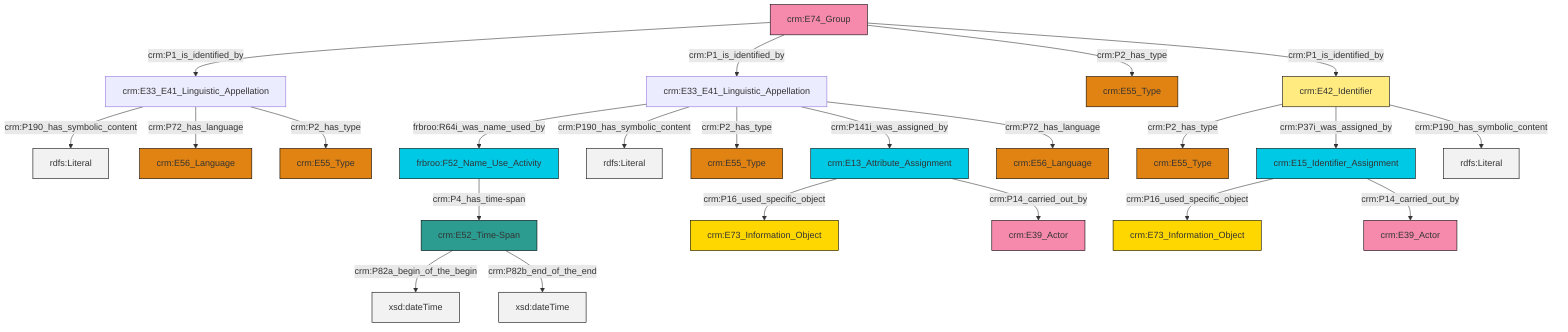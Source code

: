 graph TD
classDef Literal fill:#f2f2f2,stroke:#000000;
classDef CRM_Entity fill:#FFFFFF,stroke:#000000;
classDef Temporal_Entity fill:#00C9E6, stroke:#000000;
classDef Type fill:#E18312, stroke:#000000;
classDef Time-Span fill:#2C9C91, stroke:#000000;
classDef Appellation fill:#FFEB7F, stroke:#000000;
classDef Place fill:#008836, stroke:#000000;
classDef Persistent_Item fill:#B266B2, stroke:#000000;
classDef Conceptual_Object fill:#FFD700, stroke:#000000;
classDef Physical_Thing fill:#D2B48C, stroke:#000000;
classDef Actor fill:#f58aad, stroke:#000000;
classDef PC_Classes fill:#4ce600, stroke:#000000;
classDef Multi fill:#cccccc,stroke:#000000;

4["crm:E33_E41_Linguistic_Appellation"]:::Default -->|frbroo:R64i_was_name_used_by| 5["frbroo:F52_Name_Use_Activity"]:::Temporal_Entity
4["crm:E33_E41_Linguistic_Appellation"]:::Default -->|crm:P190_has_symbolic_content| 12[rdfs:Literal]:::Literal
16["crm:E42_Identifier"]:::Appellation -->|crm:P2_has_type| 17["crm:E55_Type"]:::Type
21["crm:E33_E41_Linguistic_Appellation"]:::Default -->|crm:P190_has_symbolic_content| 22[rdfs:Literal]:::Literal
4["crm:E33_E41_Linguistic_Appellation"]:::Default -->|crm:P2_has_type| 23["crm:E55_Type"]:::Type
24["crm:E52_Time-Span"]:::Time-Span -->|crm:P82a_begin_of_the_begin| 25[xsd:dateTime]:::Literal
19["crm:E74_Group"]:::Actor -->|crm:P1_is_identified_by| 21["crm:E33_E41_Linguistic_Appellation"]:::Default
26["crm:E15_Identifier_Assignment"]:::Temporal_Entity -->|crm:P16_used_specific_object| 2["crm:E73_Information_Object"]:::Conceptual_Object
21["crm:E33_E41_Linguistic_Appellation"]:::Default -->|crm:P72_has_language| 8["crm:E56_Language"]:::Type
26["crm:E15_Identifier_Assignment"]:::Temporal_Entity -->|crm:P14_carried_out_by| 10["crm:E39_Actor"]:::Actor
16["crm:E42_Identifier"]:::Appellation -->|crm:P37i_was_assigned_by| 26["crm:E15_Identifier_Assignment"]:::Temporal_Entity
5["frbroo:F52_Name_Use_Activity"]:::Temporal_Entity -->|crm:P4_has_time-span| 24["crm:E52_Time-Span"]:::Time-Span
4["crm:E33_E41_Linguistic_Appellation"]:::Default -->|crm:P141i_was_assigned_by| 6["crm:E13_Attribute_Assignment"]:::Temporal_Entity
21["crm:E33_E41_Linguistic_Appellation"]:::Default -->|crm:P2_has_type| 13["crm:E55_Type"]:::Type
19["crm:E74_Group"]:::Actor -->|crm:P1_is_identified_by| 4["crm:E33_E41_Linguistic_Appellation"]:::Default
6["crm:E13_Attribute_Assignment"]:::Temporal_Entity -->|crm:P16_used_specific_object| 0["crm:E73_Information_Object"]:::Conceptual_Object
16["crm:E42_Identifier"]:::Appellation -->|crm:P190_has_symbolic_content| 31[rdfs:Literal]:::Literal
19["crm:E74_Group"]:::Actor -->|crm:P2_has_type| 33["crm:E55_Type"]:::Type
6["crm:E13_Attribute_Assignment"]:::Temporal_Entity -->|crm:P14_carried_out_by| 34["crm:E39_Actor"]:::Actor
24["crm:E52_Time-Span"]:::Time-Span -->|crm:P82b_end_of_the_end| 37[xsd:dateTime]:::Literal
19["crm:E74_Group"]:::Actor -->|crm:P1_is_identified_by| 16["crm:E42_Identifier"]:::Appellation
4["crm:E33_E41_Linguistic_Appellation"]:::Default -->|crm:P72_has_language| 38["crm:E56_Language"]:::Type